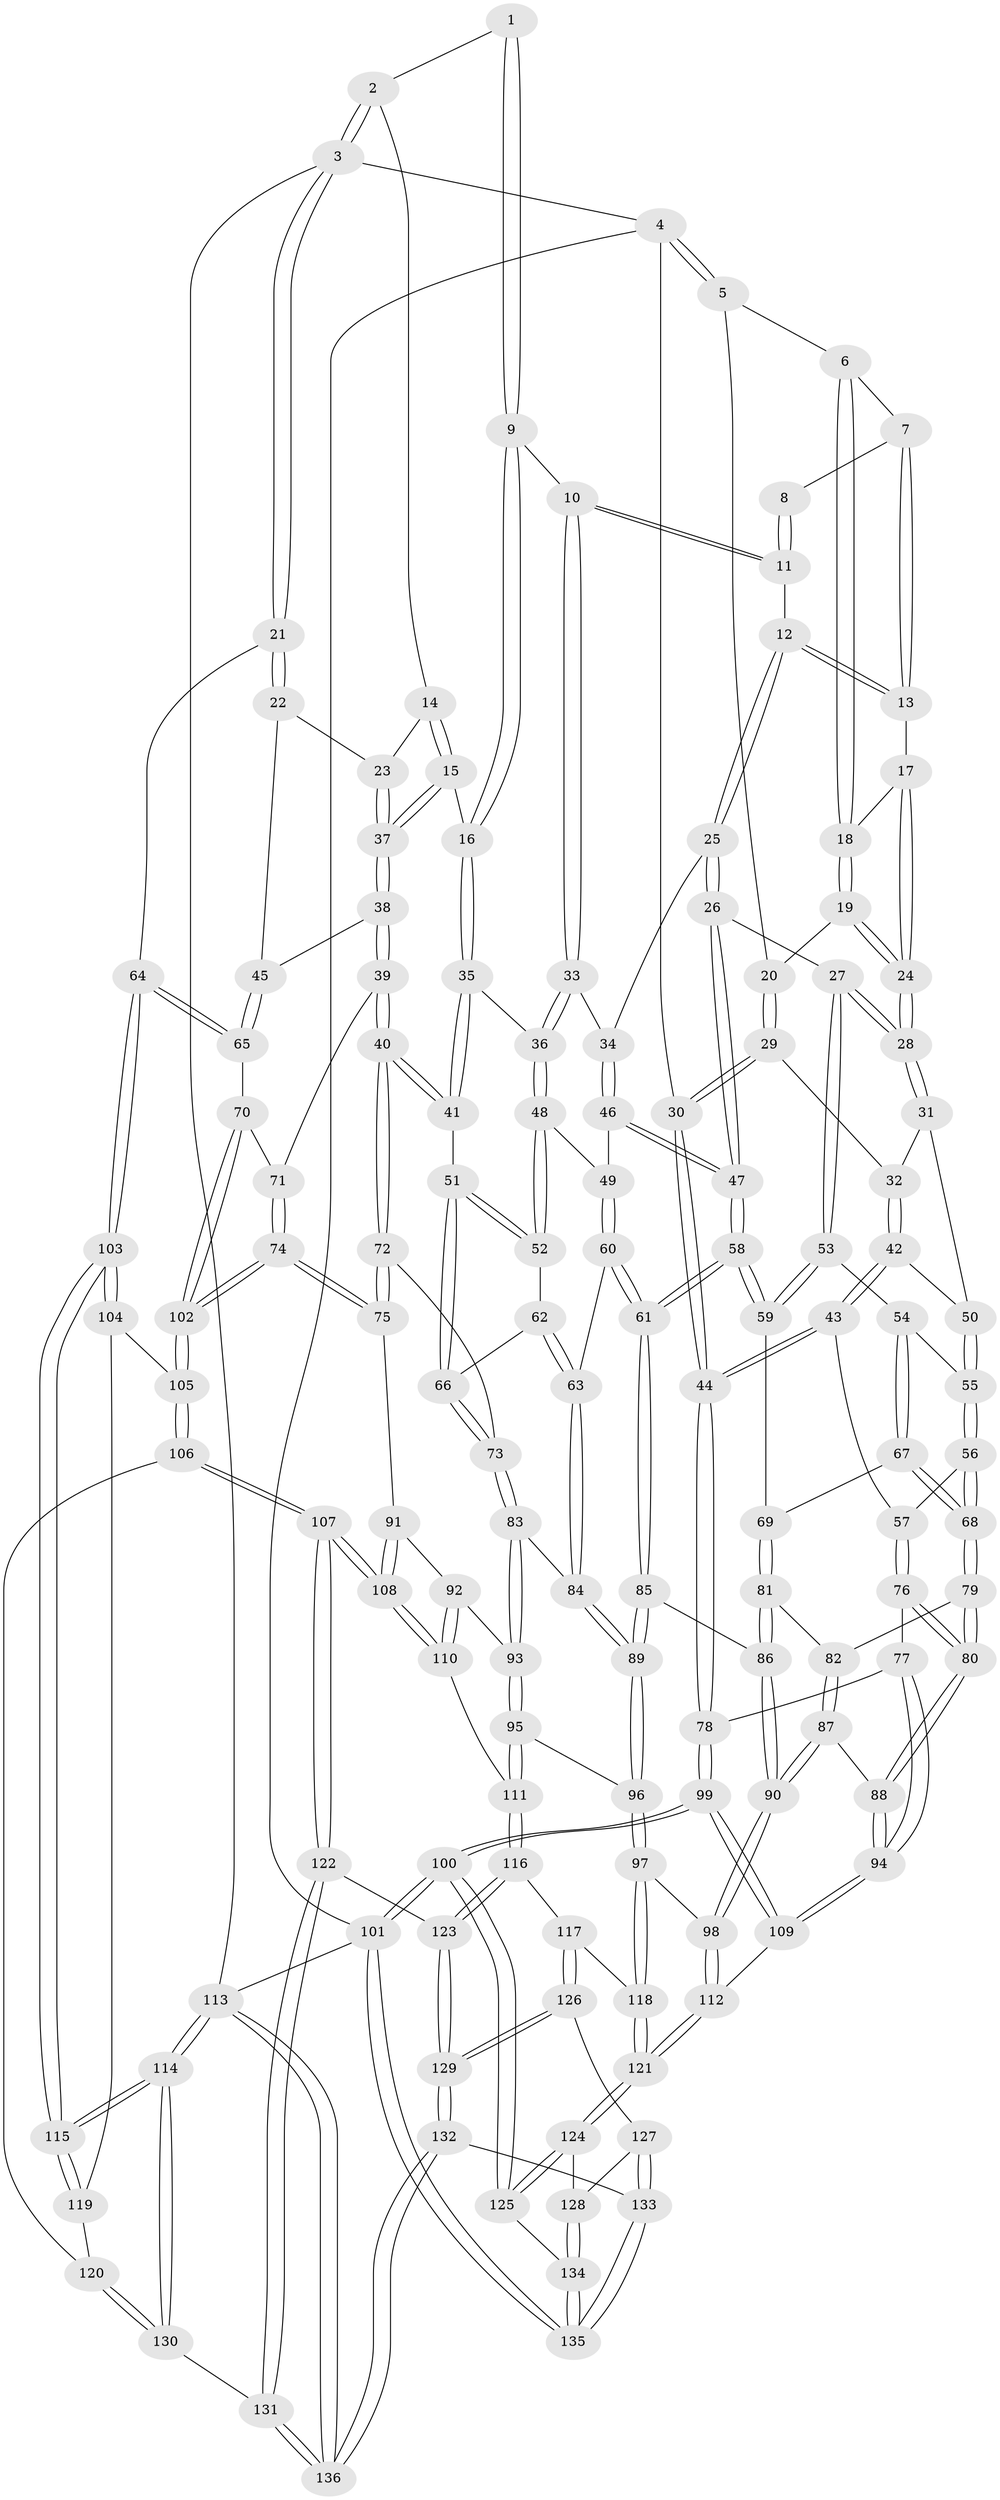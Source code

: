 // Generated by graph-tools (version 1.1) at 2025/03/03/09/25 03:03:20]
// undirected, 136 vertices, 337 edges
graph export_dot {
graph [start="1"]
  node [color=gray90,style=filled];
  1 [pos="+0.5529260469629458+0"];
  2 [pos="+0.8370487036072795+0"];
  3 [pos="+1+0"];
  4 [pos="+0+0"];
  5 [pos="+0.0270488423019268+0"];
  6 [pos="+0.15184718578507783+0"];
  7 [pos="+0.2624393946226824+0"];
  8 [pos="+0.5518030323175082+0"];
  9 [pos="+0.6172000952991266+0.13726344267418222"];
  10 [pos="+0.6084059294325475+0.13720083268806943"];
  11 [pos="+0.48369032602818246+0.11155642883218529"];
  12 [pos="+0.47117980376312946+0.11702115335465443"];
  13 [pos="+0.39614940902229373+0.09294382854448917"];
  14 [pos="+0.8103520106880058+0"];
  15 [pos="+0.6642205740207521+0.14843331459045772"];
  16 [pos="+0.6614944398049756+0.1490850994791081"];
  17 [pos="+0.337767526336741+0.121505066149698"];
  18 [pos="+0.19504400920242662+0"];
  19 [pos="+0.18373454047045212+0.11760204403669457"];
  20 [pos="+0.08901667599407502+0.1401436858739203"];
  21 [pos="+1+0.13542696811495902"];
  22 [pos="+0.985819002933023+0.18192806538595288"];
  23 [pos="+0.9035419343301193+0.15786869660483613"];
  24 [pos="+0.2524858984547889+0.2229956447192836"];
  25 [pos="+0.4457342470966585+0.23590648017031593"];
  26 [pos="+0.3137714635334073+0.2728602496469923"];
  27 [pos="+0.25314416413706065+0.2549656953069389"];
  28 [pos="+0.2519894743796513+0.2531969942205984"];
  29 [pos="+0.01935253233087869+0.1930190013030727"];
  30 [pos="+0+0.1914196836583074"];
  31 [pos="+0.1919865534126128+0.2577523616100855"];
  32 [pos="+0.07739004443959485+0.23047782917998919"];
  33 [pos="+0.5394156134532441+0.24734377172714223"];
  34 [pos="+0.466008476524532+0.26201869400367395"];
  35 [pos="+0.6211761571332659+0.28852484056078087"];
  36 [pos="+0.5943449783779058+0.29560605617560526"];
  37 [pos="+0.7926534343160022+0.23102204927030898"];
  38 [pos="+0.7955099327452783+0.32556358364071786"];
  39 [pos="+0.7933417567703094+0.3288825915331129"];
  40 [pos="+0.7052540110361424+0.3743581333939642"];
  41 [pos="+0.6767900675796512+0.3601066595250677"];
  42 [pos="+0.08216350099850915+0.33088596019253136"];
  43 [pos="+0.029445669156941613+0.3641613276797459"];
  44 [pos="+0+0.35308927724855116"];
  45 [pos="+0.9279970360924351+0.3445209823840147"];
  46 [pos="+0.48290053928431126+0.31991182530939144"];
  47 [pos="+0.39981649680109715+0.39493737031876286"];
  48 [pos="+0.5305275587480133+0.3413299916443263"];
  49 [pos="+0.5147309450506599+0.33578594720588006"];
  50 [pos="+0.10735479033170578+0.3320722716360108"];
  51 [pos="+0.5894226617031832+0.3929784731851386"];
  52 [pos="+0.530708737116243+0.3417214933763745"];
  53 [pos="+0.24526695041025318+0.2919435748050858"];
  54 [pos="+0.2221975373612401+0.3585288424113178"];
  55 [pos="+0.12844124671620408+0.36398004123158817"];
  56 [pos="+0.10794895627118248+0.4130857471579923"];
  57 [pos="+0.09747232872653762+0.41597186186436597"];
  58 [pos="+0.39468372175245947+0.45056588535950093"];
  59 [pos="+0.3464455972766039+0.44306079104106116"];
  60 [pos="+0.45792857150400645+0.4711564761589595"];
  61 [pos="+0.41072803063318525+0.47835324740407503"];
  62 [pos="+0.5248211916926628+0.3943265118555123"];
  63 [pos="+0.47389229237670955+0.470331595219247"];
  64 [pos="+1+0.46052774980633404"];
  65 [pos="+1+0.46246137490382144"];
  66 [pos="+0.5771473520901622+0.4558667691173846"];
  67 [pos="+0.22040606134902438+0.397610527142709"];
  68 [pos="+0.1950325427426986+0.4384598234249382"];
  69 [pos="+0.3169361744727504+0.44436622923592145"];
  70 [pos="+0.9356196155613044+0.5124968201623362"];
  71 [pos="+0.8070905395906175+0.3679456435021192"];
  72 [pos="+0.6892569554614595+0.4814059102092627"];
  73 [pos="+0.578406369483863+0.4918156743656988"];
  74 [pos="+0.799088002754778+0.5495293361179053"];
  75 [pos="+0.7403638967469588+0.5437011270569627"];
  76 [pos="+0.07331656675649595+0.4902581491695587"];
  77 [pos="+0+0.4767790488446585"];
  78 [pos="+0+0.39937265178122494"];
  79 [pos="+0.19411060269169098+0.4701967463924341"];
  80 [pos="+0.12731189880265337+0.5447729129199316"];
  81 [pos="+0.2542490349743006+0.5063105274212318"];
  82 [pos="+0.249688180502555+0.5046038816338774"];
  83 [pos="+0.5762248122807229+0.4934813835718586"];
  84 [pos="+0.5735141012172397+0.4930711641739953"];
  85 [pos="+0.4101551464506329+0.48114665153345204"];
  86 [pos="+0.2899159972740556+0.5556451660873977"];
  87 [pos="+0.1760702150637024+0.6110414281166134"];
  88 [pos="+0.12868256887461615+0.600113637183202"];
  89 [pos="+0.43514091112205083+0.6004740760110971"];
  90 [pos="+0.2714055757659397+0.6443367514853487"];
  91 [pos="+0.7393643541567023+0.5449572531036021"];
  92 [pos="+0.5753869446053453+0.616882948109697"];
  93 [pos="+0.5690884359885124+0.6138035526613991"];
  94 [pos="+0.08317348019912638+0.6420747766405872"];
  95 [pos="+0.494045157811398+0.6391133207337932"];
  96 [pos="+0.438033633981558+0.6210203916088199"];
  97 [pos="+0.35041990836669545+0.684006642032605"];
  98 [pos="+0.29400970248989444+0.675122856142432"];
  99 [pos="+0+0.8831636409295358"];
  100 [pos="+0+0.9061531701164808"];
  101 [pos="+0+1"];
  102 [pos="+0.8680456276443658+0.576898603190421"];
  103 [pos="+1+0.7276687236952165"];
  104 [pos="+0.9691090387684286+0.6942725594362502"];
  105 [pos="+0.8777096743554412+0.6478510313703288"];
  106 [pos="+0.7883101561968238+0.7830673050520789"];
  107 [pos="+0.7103428854411622+0.7889389436828229"];
  108 [pos="+0.6755006357985616+0.713626249238756"];
  109 [pos="+0.06694608305923284+0.6650647203936076"];
  110 [pos="+0.635511705992235+0.6853374114230091"];
  111 [pos="+0.5156024463453811+0.7413962651032422"];
  112 [pos="+0.21274683277142126+0.7892368945844244"];
  113 [pos="+1+1"];
  114 [pos="+1+1"];
  115 [pos="+1+1"];
  116 [pos="+0.5102017812308454+0.8187306919151126"];
  117 [pos="+0.42590905393227896+0.8204658619913862"];
  118 [pos="+0.40245843357821465+0.7953268128063271"];
  119 [pos="+0.9469382899449752+0.8000296099965516"];
  120 [pos="+0.8238117714603074+0.817713125546647"];
  121 [pos="+0.207653161975567+0.8451282193674856"];
  122 [pos="+0.6524454204772934+0.8489999326156262"];
  123 [pos="+0.5984812615416848+0.8749164756675719"];
  124 [pos="+0.20651394576192958+0.8484970781241908"];
  125 [pos="+0.05923377501802066+0.8790618574205865"];
  126 [pos="+0.37940299860714227+0.9048008558273296"];
  127 [pos="+0.37862340701799113+0.9055405199670182"];
  128 [pos="+0.2314163833658154+0.887033575744623"];
  129 [pos="+0.5657617079529714+0.9960828985038732"];
  130 [pos="+0.8692052864090299+0.9115431319144986"];
  131 [pos="+0.7606010676023907+0.9815238441850622"];
  132 [pos="+0.5488887672233872+1"];
  133 [pos="+0.3584903934673051+1"];
  134 [pos="+0.23466044343229725+1"];
  135 [pos="+0.25951874060473407+1"];
  136 [pos="+0.7223196412878168+1"];
  1 -- 2;
  1 -- 9;
  1 -- 9;
  2 -- 3;
  2 -- 3;
  2 -- 14;
  3 -- 4;
  3 -- 21;
  3 -- 21;
  3 -- 113;
  4 -- 5;
  4 -- 5;
  4 -- 30;
  4 -- 101;
  5 -- 6;
  5 -- 20;
  6 -- 7;
  6 -- 18;
  6 -- 18;
  7 -- 8;
  7 -- 13;
  7 -- 13;
  8 -- 11;
  8 -- 11;
  9 -- 10;
  9 -- 16;
  9 -- 16;
  10 -- 11;
  10 -- 11;
  10 -- 33;
  10 -- 33;
  11 -- 12;
  12 -- 13;
  12 -- 13;
  12 -- 25;
  12 -- 25;
  13 -- 17;
  14 -- 15;
  14 -- 15;
  14 -- 23;
  15 -- 16;
  15 -- 37;
  15 -- 37;
  16 -- 35;
  16 -- 35;
  17 -- 18;
  17 -- 24;
  17 -- 24;
  18 -- 19;
  18 -- 19;
  19 -- 20;
  19 -- 24;
  19 -- 24;
  20 -- 29;
  20 -- 29;
  21 -- 22;
  21 -- 22;
  21 -- 64;
  22 -- 23;
  22 -- 45;
  23 -- 37;
  23 -- 37;
  24 -- 28;
  24 -- 28;
  25 -- 26;
  25 -- 26;
  25 -- 34;
  26 -- 27;
  26 -- 47;
  26 -- 47;
  27 -- 28;
  27 -- 28;
  27 -- 53;
  27 -- 53;
  28 -- 31;
  28 -- 31;
  29 -- 30;
  29 -- 30;
  29 -- 32;
  30 -- 44;
  30 -- 44;
  31 -- 32;
  31 -- 50;
  32 -- 42;
  32 -- 42;
  33 -- 34;
  33 -- 36;
  33 -- 36;
  34 -- 46;
  34 -- 46;
  35 -- 36;
  35 -- 41;
  35 -- 41;
  36 -- 48;
  36 -- 48;
  37 -- 38;
  37 -- 38;
  38 -- 39;
  38 -- 39;
  38 -- 45;
  39 -- 40;
  39 -- 40;
  39 -- 71;
  40 -- 41;
  40 -- 41;
  40 -- 72;
  40 -- 72;
  41 -- 51;
  42 -- 43;
  42 -- 43;
  42 -- 50;
  43 -- 44;
  43 -- 44;
  43 -- 57;
  44 -- 78;
  44 -- 78;
  45 -- 65;
  45 -- 65;
  46 -- 47;
  46 -- 47;
  46 -- 49;
  47 -- 58;
  47 -- 58;
  48 -- 49;
  48 -- 52;
  48 -- 52;
  49 -- 60;
  49 -- 60;
  50 -- 55;
  50 -- 55;
  51 -- 52;
  51 -- 52;
  51 -- 66;
  51 -- 66;
  52 -- 62;
  53 -- 54;
  53 -- 59;
  53 -- 59;
  54 -- 55;
  54 -- 67;
  54 -- 67;
  55 -- 56;
  55 -- 56;
  56 -- 57;
  56 -- 68;
  56 -- 68;
  57 -- 76;
  57 -- 76;
  58 -- 59;
  58 -- 59;
  58 -- 61;
  58 -- 61;
  59 -- 69;
  60 -- 61;
  60 -- 61;
  60 -- 63;
  61 -- 85;
  61 -- 85;
  62 -- 63;
  62 -- 63;
  62 -- 66;
  63 -- 84;
  63 -- 84;
  64 -- 65;
  64 -- 65;
  64 -- 103;
  64 -- 103;
  65 -- 70;
  66 -- 73;
  66 -- 73;
  67 -- 68;
  67 -- 68;
  67 -- 69;
  68 -- 79;
  68 -- 79;
  69 -- 81;
  69 -- 81;
  70 -- 71;
  70 -- 102;
  70 -- 102;
  71 -- 74;
  71 -- 74;
  72 -- 73;
  72 -- 75;
  72 -- 75;
  73 -- 83;
  73 -- 83;
  74 -- 75;
  74 -- 75;
  74 -- 102;
  74 -- 102;
  75 -- 91;
  76 -- 77;
  76 -- 80;
  76 -- 80;
  77 -- 78;
  77 -- 94;
  77 -- 94;
  78 -- 99;
  78 -- 99;
  79 -- 80;
  79 -- 80;
  79 -- 82;
  80 -- 88;
  80 -- 88;
  81 -- 82;
  81 -- 86;
  81 -- 86;
  82 -- 87;
  82 -- 87;
  83 -- 84;
  83 -- 93;
  83 -- 93;
  84 -- 89;
  84 -- 89;
  85 -- 86;
  85 -- 89;
  85 -- 89;
  86 -- 90;
  86 -- 90;
  87 -- 88;
  87 -- 90;
  87 -- 90;
  88 -- 94;
  88 -- 94;
  89 -- 96;
  89 -- 96;
  90 -- 98;
  90 -- 98;
  91 -- 92;
  91 -- 108;
  91 -- 108;
  92 -- 93;
  92 -- 110;
  92 -- 110;
  93 -- 95;
  93 -- 95;
  94 -- 109;
  94 -- 109;
  95 -- 96;
  95 -- 111;
  95 -- 111;
  96 -- 97;
  96 -- 97;
  97 -- 98;
  97 -- 118;
  97 -- 118;
  98 -- 112;
  98 -- 112;
  99 -- 100;
  99 -- 100;
  99 -- 109;
  99 -- 109;
  100 -- 101;
  100 -- 101;
  100 -- 125;
  100 -- 125;
  101 -- 135;
  101 -- 135;
  101 -- 113;
  102 -- 105;
  102 -- 105;
  103 -- 104;
  103 -- 104;
  103 -- 115;
  103 -- 115;
  104 -- 105;
  104 -- 119;
  105 -- 106;
  105 -- 106;
  106 -- 107;
  106 -- 107;
  106 -- 120;
  107 -- 108;
  107 -- 108;
  107 -- 122;
  107 -- 122;
  108 -- 110;
  108 -- 110;
  109 -- 112;
  110 -- 111;
  111 -- 116;
  111 -- 116;
  112 -- 121;
  112 -- 121;
  113 -- 114;
  113 -- 114;
  113 -- 136;
  113 -- 136;
  114 -- 115;
  114 -- 115;
  114 -- 130;
  114 -- 130;
  115 -- 119;
  115 -- 119;
  116 -- 117;
  116 -- 123;
  116 -- 123;
  117 -- 118;
  117 -- 126;
  117 -- 126;
  118 -- 121;
  118 -- 121;
  119 -- 120;
  120 -- 130;
  120 -- 130;
  121 -- 124;
  121 -- 124;
  122 -- 123;
  122 -- 131;
  122 -- 131;
  123 -- 129;
  123 -- 129;
  124 -- 125;
  124 -- 125;
  124 -- 128;
  125 -- 134;
  126 -- 127;
  126 -- 129;
  126 -- 129;
  127 -- 128;
  127 -- 133;
  127 -- 133;
  128 -- 134;
  128 -- 134;
  129 -- 132;
  129 -- 132;
  130 -- 131;
  131 -- 136;
  131 -- 136;
  132 -- 133;
  132 -- 136;
  132 -- 136;
  133 -- 135;
  133 -- 135;
  134 -- 135;
  134 -- 135;
}
